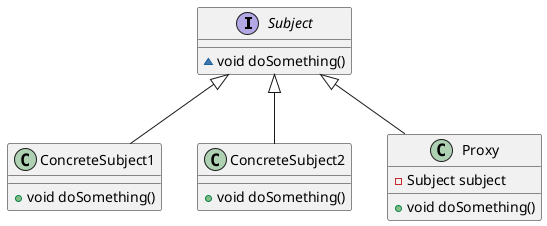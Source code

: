 @startuml
interface Subject {
~ void doSomething()
}
class ConcreteSubject1 {
+ void doSomething()
}
class ConcreteSubject2 {
+ void doSomething()
}

class Proxy {
- Subject subject
+ void doSomething()
}

Subject <|-- ConcreteSubject1
Subject <|-- ConcreteSubject2
Subject <|-- Proxy
@enduml